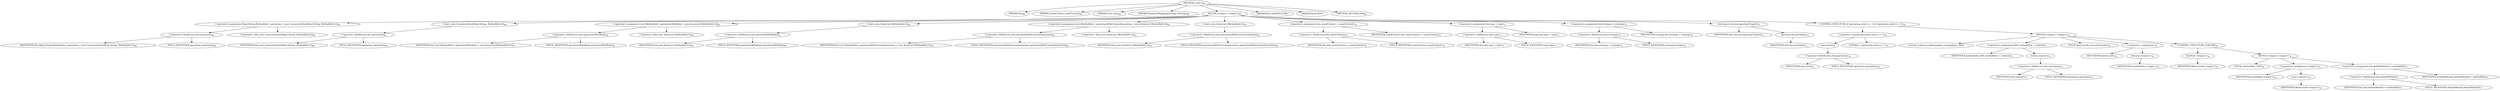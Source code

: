 digraph "&lt;init&gt;" {  
"96" [label = <(METHOD,&lt;init&gt;)<SUB>69</SUB>> ]
"7" [label = <(PARAM,this)<SUB>69</SUB>> ]
"97" [label = <(PARAM,CamelContext camelContext)<SUB>69</SUB>> ]
"98" [label = <(PARAM,Class type)<SUB>69</SUB>> ]
"99" [label = <(PARAM,ParameterMappingStrategy strategy)<SUB>69</SUB>> ]
"100" [label = <(BLOCK,&lt;empty&gt;,&lt;empty&gt;)<SUB>69</SUB>> ]
"101" [label = <(&lt;operator&gt;.assignment,Map&lt;String,MethodInfo&gt; operations = new ConcurrentHashMap&lt;String, MethodInfo&gt;())<SUB>60</SUB>> ]
"102" [label = <(&lt;operator&gt;.fieldAccess,this.operations)<SUB>60</SUB>> ]
"103" [label = <(IDENTIFIER,this,Map&lt;String,MethodInfo&gt; operations = new ConcurrentHashMap&lt;String, MethodInfo&gt;())<SUB>60</SUB>> ]
"104" [label = <(FIELD_IDENTIFIER,operations,operations)<SUB>60</SUB>> ]
"105" [label = <(&lt;operator&gt;.alloc,new ConcurrentHashMap&lt;String, MethodInfo&gt;())<SUB>60</SUB>> ]
"106" [label = <(&lt;init&gt;,new ConcurrentHashMap&lt;String, MethodInfo&gt;())<SUB>60</SUB>> ]
"107" [label = <(&lt;operator&gt;.fieldAccess,this.operations)<SUB>60</SUB>> ]
"108" [label = <(IDENTIFIER,this,new ConcurrentHashMap&lt;String, MethodInfo&gt;())<SUB>60</SUB>> ]
"109" [label = <(FIELD_IDENTIFIER,operations,operations)<SUB>60</SUB>> ]
"110" [label = <(&lt;operator&gt;.assignment,List&lt;MethodInfo&gt; operationsWithBody = new ArrayList&lt;MethodInfo&gt;())<SUB>62</SUB>> ]
"111" [label = <(&lt;operator&gt;.fieldAccess,this.operationsWithBody)<SUB>62</SUB>> ]
"112" [label = <(IDENTIFIER,this,List&lt;MethodInfo&gt; operationsWithBody = new ArrayList&lt;MethodInfo&gt;())<SUB>62</SUB>> ]
"113" [label = <(FIELD_IDENTIFIER,operationsWithBody,operationsWithBody)<SUB>62</SUB>> ]
"114" [label = <(&lt;operator&gt;.alloc,new ArrayList&lt;MethodInfo&gt;())<SUB>62</SUB>> ]
"115" [label = <(&lt;init&gt;,new ArrayList&lt;MethodInfo&gt;())<SUB>62</SUB>> ]
"116" [label = <(&lt;operator&gt;.fieldAccess,this.operationsWithBody)<SUB>62</SUB>> ]
"117" [label = <(IDENTIFIER,this,new ArrayList&lt;MethodInfo&gt;())<SUB>62</SUB>> ]
"118" [label = <(FIELD_IDENTIFIER,operationsWithBody,operationsWithBody)<SUB>62</SUB>> ]
"119" [label = <(&lt;operator&gt;.assignment,List&lt;MethodInfo&gt; operationsWithCustomAnnotation = new ArrayList&lt;MethodInfo&gt;())<SUB>63</SUB>> ]
"120" [label = <(&lt;operator&gt;.fieldAccess,this.operationsWithCustomAnnotation)<SUB>63</SUB>> ]
"121" [label = <(IDENTIFIER,this,List&lt;MethodInfo&gt; operationsWithCustomAnnotation = new ArrayList&lt;MethodInfo&gt;())<SUB>63</SUB>> ]
"122" [label = <(FIELD_IDENTIFIER,operationsWithCustomAnnotation,operationsWithCustomAnnotation)<SUB>63</SUB>> ]
"123" [label = <(&lt;operator&gt;.alloc,new ArrayList&lt;MethodInfo&gt;())<SUB>63</SUB>> ]
"124" [label = <(&lt;init&gt;,new ArrayList&lt;MethodInfo&gt;())<SUB>63</SUB>> ]
"125" [label = <(&lt;operator&gt;.fieldAccess,this.operationsWithCustomAnnotation)<SUB>63</SUB>> ]
"126" [label = <(IDENTIFIER,this,new ArrayList&lt;MethodInfo&gt;())<SUB>63</SUB>> ]
"127" [label = <(FIELD_IDENTIFIER,operationsWithCustomAnnotation,operationsWithCustomAnnotation)<SUB>63</SUB>> ]
"128" [label = <(&lt;operator&gt;.assignment,this.camelContext = camelContext)<SUB>70</SUB>> ]
"129" [label = <(&lt;operator&gt;.fieldAccess,this.camelContext)<SUB>70</SUB>> ]
"6" [label = <(IDENTIFIER,this,this.camelContext = camelContext)<SUB>70</SUB>> ]
"130" [label = <(FIELD_IDENTIFIER,camelContext,camelContext)<SUB>70</SUB>> ]
"131" [label = <(IDENTIFIER,camelContext,this.camelContext = camelContext)<SUB>70</SUB>> ]
"132" [label = <(&lt;operator&gt;.assignment,this.type = type)<SUB>71</SUB>> ]
"133" [label = <(&lt;operator&gt;.fieldAccess,this.type)<SUB>71</SUB>> ]
"8" [label = <(IDENTIFIER,this,this.type = type)<SUB>71</SUB>> ]
"134" [label = <(FIELD_IDENTIFIER,type,type)<SUB>71</SUB>> ]
"135" [label = <(IDENTIFIER,type,this.type = type)<SUB>71</SUB>> ]
"136" [label = <(&lt;operator&gt;.assignment,this.strategy = strategy)<SUB>72</SUB>> ]
"137" [label = <(&lt;operator&gt;.fieldAccess,this.strategy)<SUB>72</SUB>> ]
"9" [label = <(IDENTIFIER,this,this.strategy = strategy)<SUB>72</SUB>> ]
"138" [label = <(FIELD_IDENTIFIER,strategy,strategy)<SUB>72</SUB>> ]
"139" [label = <(IDENTIFIER,strategy,this.strategy = strategy)<SUB>72</SUB>> ]
"140" [label = <(introspect,this.introspect(getType()))<SUB>73</SUB>> ]
"11" [label = <(IDENTIFIER,this,this.introspect(getType()))<SUB>73</SUB>> ]
"141" [label = <(getType,this.getType())<SUB>73</SUB>> ]
"10" [label = <(IDENTIFIER,this,this.getType())<SUB>73</SUB>> ]
"142" [label = <(CONTROL_STRUCTURE,if (operations.size() == 1),if (operations.size() == 1))<SUB>74</SUB>> ]
"143" [label = <(&lt;operator&gt;.equals,operations.size() == 1)<SUB>74</SUB>> ]
"144" [label = <(size,size())<SUB>74</SUB>> ]
"145" [label = <(&lt;operator&gt;.fieldAccess,this.operations)<SUB>74</SUB>> ]
"146" [label = <(IDENTIFIER,this,size())<SUB>74</SUB>> ]
"147" [label = <(FIELD_IDENTIFIER,operations,operations)<SUB>74</SUB>> ]
"148" [label = <(LITERAL,1,operations.size() == 1)<SUB>74</SUB>> ]
"149" [label = <(BLOCK,&lt;empty&gt;,&lt;empty&gt;)<SUB>74</SUB>> ]
"150" [label = <(LOCAL,Collection&lt;MethodInfo&gt; methodInfos: ANY)> ]
"151" [label = <(&lt;operator&gt;.assignment,ANY methodInfos = values())<SUB>75</SUB>> ]
"152" [label = <(IDENTIFIER,methodInfos,ANY methodInfos = values())<SUB>75</SUB>> ]
"153" [label = <(values,values())<SUB>75</SUB>> ]
"154" [label = <(&lt;operator&gt;.fieldAccess,this.operations)<SUB>75</SUB>> ]
"155" [label = <(IDENTIFIER,this,values())<SUB>75</SUB>> ]
"156" [label = <(FIELD_IDENTIFIER,operations,operations)<SUB>75</SUB>> ]
"157" [label = <(LOCAL,$iterLocal0: java.util.Iterator)<SUB>76</SUB>> ]
"158" [label = <(&lt;operator&gt;.assignment,)<SUB>76</SUB>> ]
"159" [label = <(IDENTIFIER,$iterLocal0,)<SUB>76</SUB>> ]
"160" [label = <(iterator,&lt;empty&gt;)<SUB>76</SUB>> ]
"161" [label = <(IDENTIFIER,methodInfos,&lt;empty&gt;)<SUB>76</SUB>> ]
"162" [label = <(CONTROL_STRUCTURE,FOR,FOR)<SUB>76</SUB>> ]
"163" [label = <(hasNext,&lt;empty&gt;)<SUB>76</SUB>> ]
"164" [label = <(IDENTIFIER,$iterLocal0,&lt;empty&gt;)<SUB>76</SUB>> ]
"165" [label = <(BLOCK,&lt;empty&gt;,&lt;empty&gt;)<SUB>76</SUB>> ]
"166" [label = <(LOCAL,methodInfo: ANY)<SUB>76</SUB>> ]
"167" [label = <(&lt;operator&gt;.assignment,&lt;empty&gt;)<SUB>76</SUB>> ]
"168" [label = <(IDENTIFIER,methodInfo,&lt;empty&gt;)<SUB>76</SUB>> ]
"169" [label = <(next,&lt;empty&gt;)<SUB>76</SUB>> ]
"170" [label = <(IDENTIFIER,$iterLocal0,&lt;empty&gt;)<SUB>76</SUB>> ]
"171" [label = <(&lt;operator&gt;.assignment,this.defaultMethod = methodInfo)<SUB>77</SUB>> ]
"172" [label = <(&lt;operator&gt;.fieldAccess,this.defaultMethod)<SUB>77</SUB>> ]
"173" [label = <(IDENTIFIER,this,this.defaultMethod = methodInfo)<SUB>77</SUB>> ]
"174" [label = <(FIELD_IDENTIFIER,defaultMethod,defaultMethod)<SUB>77</SUB>> ]
"175" [label = <(IDENTIFIER,methodInfo,this.defaultMethod = methodInfo)<SUB>77</SUB>> ]
"176" [label = <(MODIFIER,CONSTRUCTOR)> ]
"177" [label = <(MODIFIER,PUBLIC)> ]
"178" [label = <(METHOD_RETURN,void)<SUB>80</SUB>> ]
  "96" -> "7" 
  "96" -> "97" 
  "96" -> "98" 
  "96" -> "99" 
  "96" -> "100" 
  "96" -> "176" 
  "96" -> "177" 
  "96" -> "178" 
  "100" -> "101" 
  "100" -> "106" 
  "100" -> "110" 
  "100" -> "115" 
  "100" -> "119" 
  "100" -> "124" 
  "100" -> "128" 
  "100" -> "132" 
  "100" -> "136" 
  "100" -> "140" 
  "100" -> "142" 
  "101" -> "102" 
  "101" -> "105" 
  "102" -> "103" 
  "102" -> "104" 
  "106" -> "107" 
  "107" -> "108" 
  "107" -> "109" 
  "110" -> "111" 
  "110" -> "114" 
  "111" -> "112" 
  "111" -> "113" 
  "115" -> "116" 
  "116" -> "117" 
  "116" -> "118" 
  "119" -> "120" 
  "119" -> "123" 
  "120" -> "121" 
  "120" -> "122" 
  "124" -> "125" 
  "125" -> "126" 
  "125" -> "127" 
  "128" -> "129" 
  "128" -> "131" 
  "129" -> "6" 
  "129" -> "130" 
  "132" -> "133" 
  "132" -> "135" 
  "133" -> "8" 
  "133" -> "134" 
  "136" -> "137" 
  "136" -> "139" 
  "137" -> "9" 
  "137" -> "138" 
  "140" -> "11" 
  "140" -> "141" 
  "141" -> "10" 
  "142" -> "143" 
  "142" -> "149" 
  "143" -> "144" 
  "143" -> "148" 
  "144" -> "145" 
  "145" -> "146" 
  "145" -> "147" 
  "149" -> "150" 
  "149" -> "151" 
  "149" -> "157" 
  "149" -> "158" 
  "149" -> "162" 
  "151" -> "152" 
  "151" -> "153" 
  "153" -> "154" 
  "154" -> "155" 
  "154" -> "156" 
  "158" -> "159" 
  "158" -> "160" 
  "160" -> "161" 
  "162" -> "163" 
  "162" -> "165" 
  "163" -> "164" 
  "165" -> "166" 
  "165" -> "167" 
  "165" -> "171" 
  "167" -> "168" 
  "167" -> "169" 
  "169" -> "170" 
  "171" -> "172" 
  "171" -> "175" 
  "172" -> "173" 
  "172" -> "174" 
}
